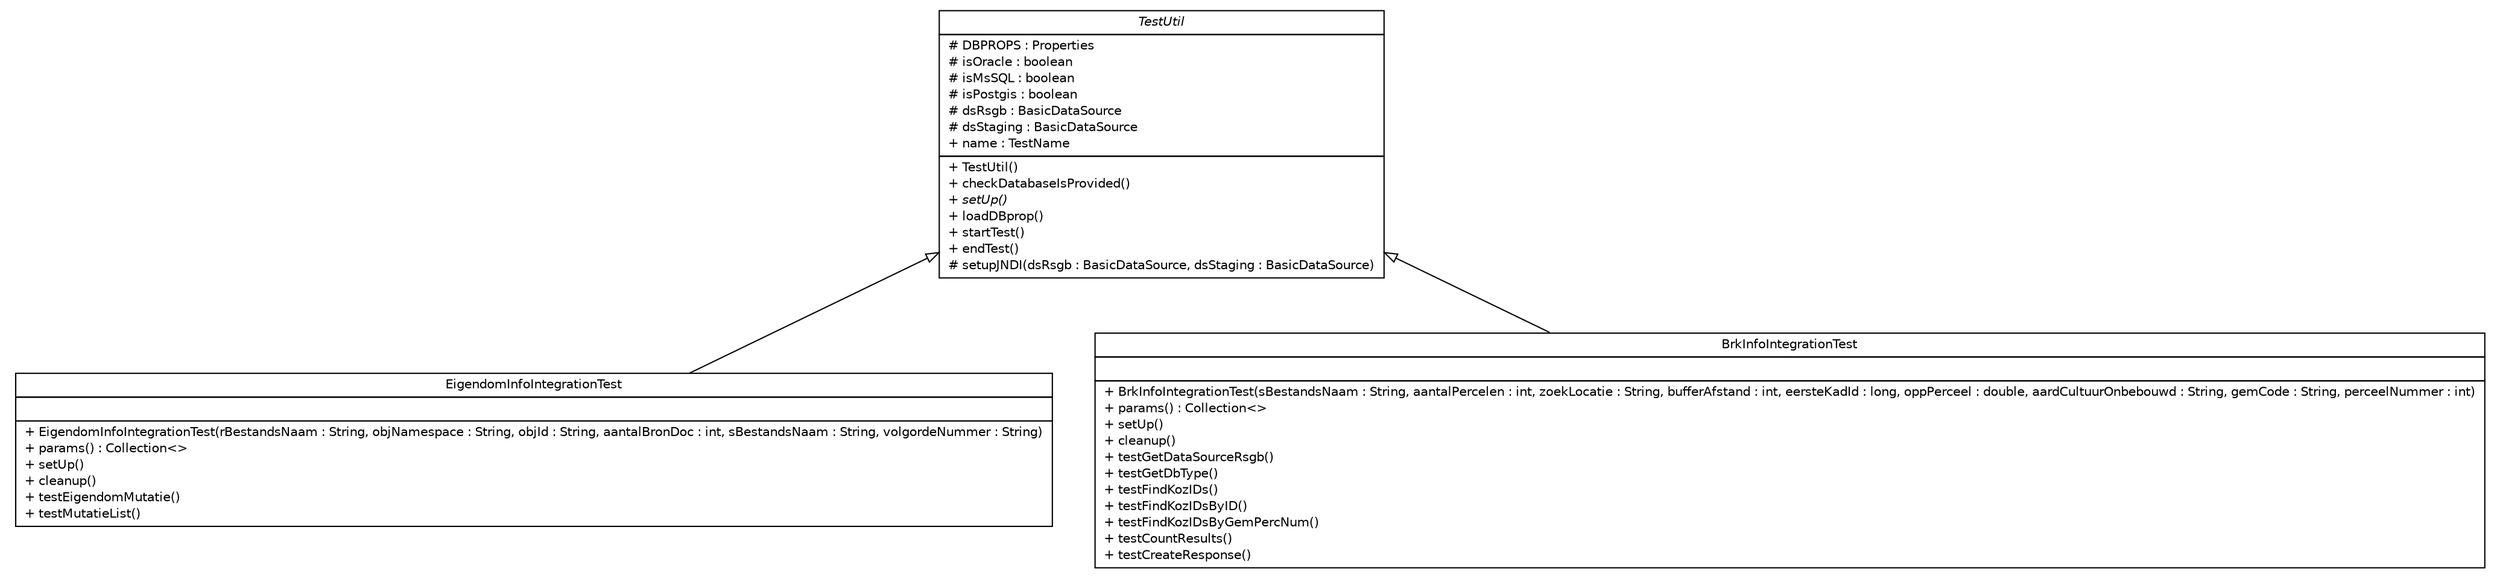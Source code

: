 #!/usr/local/bin/dot
#
# Class diagram 
# Generated by UMLGraph version R5_6-24-gf6e263 (http://www.umlgraph.org/)
#

digraph G {
	edge [fontname="Helvetica",fontsize=10,labelfontname="Helvetica",labelfontsize=10];
	node [fontname="Helvetica",fontsize=10,shape=plaintext];
	nodesep=0.25;
	ranksep=0.5;
	// nl.b3p.brmo.soap.db.TestUtil
	c0 [label=<<table title="nl.b3p.brmo.soap.db.TestUtil" border="0" cellborder="1" cellspacing="0" cellpadding="2" port="p" href="./TestUtil.html">
		<tr><td><table border="0" cellspacing="0" cellpadding="1">
<tr><td align="center" balign="center"><font face="Helvetica-Oblique"> TestUtil </font></td></tr>
		</table></td></tr>
		<tr><td><table border="0" cellspacing="0" cellpadding="1">
<tr><td align="left" balign="left"> # DBPROPS : Properties </td></tr>
<tr><td align="left" balign="left"> # isOracle : boolean </td></tr>
<tr><td align="left" balign="left"> # isMsSQL : boolean </td></tr>
<tr><td align="left" balign="left"> # isPostgis : boolean </td></tr>
<tr><td align="left" balign="left"> # dsRsgb : BasicDataSource </td></tr>
<tr><td align="left" balign="left"> # dsStaging : BasicDataSource </td></tr>
<tr><td align="left" balign="left"> + name : TestName </td></tr>
		</table></td></tr>
		<tr><td><table border="0" cellspacing="0" cellpadding="1">
<tr><td align="left" balign="left"> + TestUtil() </td></tr>
<tr><td align="left" balign="left"> + checkDatabaseIsProvided() </td></tr>
<tr><td align="left" balign="left"><font face="Helvetica-Oblique" point-size="10.0"> + setUp() </font></td></tr>
<tr><td align="left" balign="left"> + loadDBprop() </td></tr>
<tr><td align="left" balign="left"> + startTest() </td></tr>
<tr><td align="left" balign="left"> + endTest() </td></tr>
<tr><td align="left" balign="left"> # setupJNDI(dsRsgb : BasicDataSource, dsStaging : BasicDataSource) </td></tr>
		</table></td></tr>
		</table>>, URL="./TestUtil.html", fontname="Helvetica", fontcolor="black", fontsize=10.0];
	// nl.b3p.brmo.soap.db.EigendomInfoIntegrationTest
	c1 [label=<<table title="nl.b3p.brmo.soap.db.EigendomInfoIntegrationTest" border="0" cellborder="1" cellspacing="0" cellpadding="2" port="p" href="./EigendomInfoIntegrationTest.html">
		<tr><td><table border="0" cellspacing="0" cellpadding="1">
<tr><td align="center" balign="center"> EigendomInfoIntegrationTest </td></tr>
		</table></td></tr>
		<tr><td><table border="0" cellspacing="0" cellpadding="1">
<tr><td align="left" balign="left">  </td></tr>
		</table></td></tr>
		<tr><td><table border="0" cellspacing="0" cellpadding="1">
<tr><td align="left" balign="left"> + EigendomInfoIntegrationTest(rBestandsNaam : String, objNamespace : String, objId : String, aantalBronDoc : int, sBestandsNaam : String, volgordeNummer : String) </td></tr>
<tr><td align="left" balign="left"> + params() : Collection&lt;&gt; </td></tr>
<tr><td align="left" balign="left"> + setUp() </td></tr>
<tr><td align="left" balign="left"> + cleanup() </td></tr>
<tr><td align="left" balign="left"> + testEigendomMutatie() </td></tr>
<tr><td align="left" balign="left"> + testMutatieList() </td></tr>
		</table></td></tr>
		</table>>, URL="./EigendomInfoIntegrationTest.html", fontname="Helvetica", fontcolor="black", fontsize=10.0];
	// nl.b3p.brmo.soap.db.BrkInfoIntegrationTest
	c2 [label=<<table title="nl.b3p.brmo.soap.db.BrkInfoIntegrationTest" border="0" cellborder="1" cellspacing="0" cellpadding="2" port="p" href="./BrkInfoIntegrationTest.html">
		<tr><td><table border="0" cellspacing="0" cellpadding="1">
<tr><td align="center" balign="center"> BrkInfoIntegrationTest </td></tr>
		</table></td></tr>
		<tr><td><table border="0" cellspacing="0" cellpadding="1">
<tr><td align="left" balign="left">  </td></tr>
		</table></td></tr>
		<tr><td><table border="0" cellspacing="0" cellpadding="1">
<tr><td align="left" balign="left"> + BrkInfoIntegrationTest(sBestandsNaam : String, aantalPercelen : int, zoekLocatie : String, bufferAfstand : int, eersteKadId : long, oppPerceel : double, aardCultuurOnbebouwd : String, gemCode : String, perceelNummer : int) </td></tr>
<tr><td align="left" balign="left"> + params() : Collection&lt;&gt; </td></tr>
<tr><td align="left" balign="left"> + setUp() </td></tr>
<tr><td align="left" balign="left"> + cleanup() </td></tr>
<tr><td align="left" balign="left"> + testGetDataSourceRsgb() </td></tr>
<tr><td align="left" balign="left"> + testGetDbType() </td></tr>
<tr><td align="left" balign="left"> + testFindKozIDs() </td></tr>
<tr><td align="left" balign="left"> + testFindKozIDsByID() </td></tr>
<tr><td align="left" balign="left"> + testFindKozIDsByGemPercNum() </td></tr>
<tr><td align="left" balign="left"> + testCountResults() </td></tr>
<tr><td align="left" balign="left"> + testCreateResponse() </td></tr>
		</table></td></tr>
		</table>>, URL="./BrkInfoIntegrationTest.html", fontname="Helvetica", fontcolor="black", fontsize=10.0];
	//nl.b3p.brmo.soap.db.EigendomInfoIntegrationTest extends nl.b3p.brmo.soap.db.TestUtil
	c0:p -> c1:p [dir=back,arrowtail=empty];
	//nl.b3p.brmo.soap.db.BrkInfoIntegrationTest extends nl.b3p.brmo.soap.db.TestUtil
	c0:p -> c2:p [dir=back,arrowtail=empty];
}

